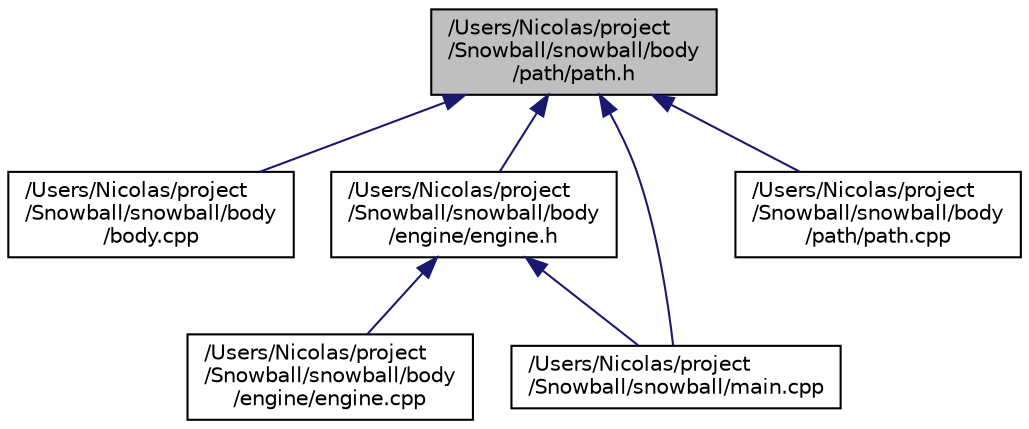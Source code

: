 digraph "/Users/Nicolas/project/Snowball/snowball/body/path/path.h"
{
  edge [fontname="Helvetica",fontsize="10",labelfontname="Helvetica",labelfontsize="10"];
  node [fontname="Helvetica",fontsize="10",shape=record];
  Node5 [label="/Users/Nicolas/project\l/Snowball/snowball/body\l/path/path.h",height=0.2,width=0.4,color="black", fillcolor="grey75", style="filled", fontcolor="black"];
  Node5 -> Node6 [dir="back",color="midnightblue",fontsize="10",style="solid"];
  Node6 [label="/Users/Nicolas/project\l/Snowball/snowball/body\l/body.cpp",height=0.2,width=0.4,color="black", fillcolor="white", style="filled",URL="$body_8cpp.html"];
  Node5 -> Node7 [dir="back",color="midnightblue",fontsize="10",style="solid"];
  Node7 [label="/Users/Nicolas/project\l/Snowball/snowball/body\l/engine/engine.h",height=0.2,width=0.4,color="black", fillcolor="white", style="filled",URL="$engine_8h.html"];
  Node7 -> Node8 [dir="back",color="midnightblue",fontsize="10",style="solid"];
  Node8 [label="/Users/Nicolas/project\l/Snowball/snowball/body\l/engine/engine.cpp",height=0.2,width=0.4,color="black", fillcolor="white", style="filled",URL="$engine_8cpp.html"];
  Node7 -> Node9 [dir="back",color="midnightblue",fontsize="10",style="solid"];
  Node9 [label="/Users/Nicolas/project\l/Snowball/snowball/main.cpp",height=0.2,width=0.4,color="black", fillcolor="white", style="filled",URL="$main_8cpp.html"];
  Node5 -> Node10 [dir="back",color="midnightblue",fontsize="10",style="solid"];
  Node10 [label="/Users/Nicolas/project\l/Snowball/snowball/body\l/path/path.cpp",height=0.2,width=0.4,color="black", fillcolor="white", style="filled",URL="$path_8cpp.html"];
  Node5 -> Node9 [dir="back",color="midnightblue",fontsize="10",style="solid"];
}
